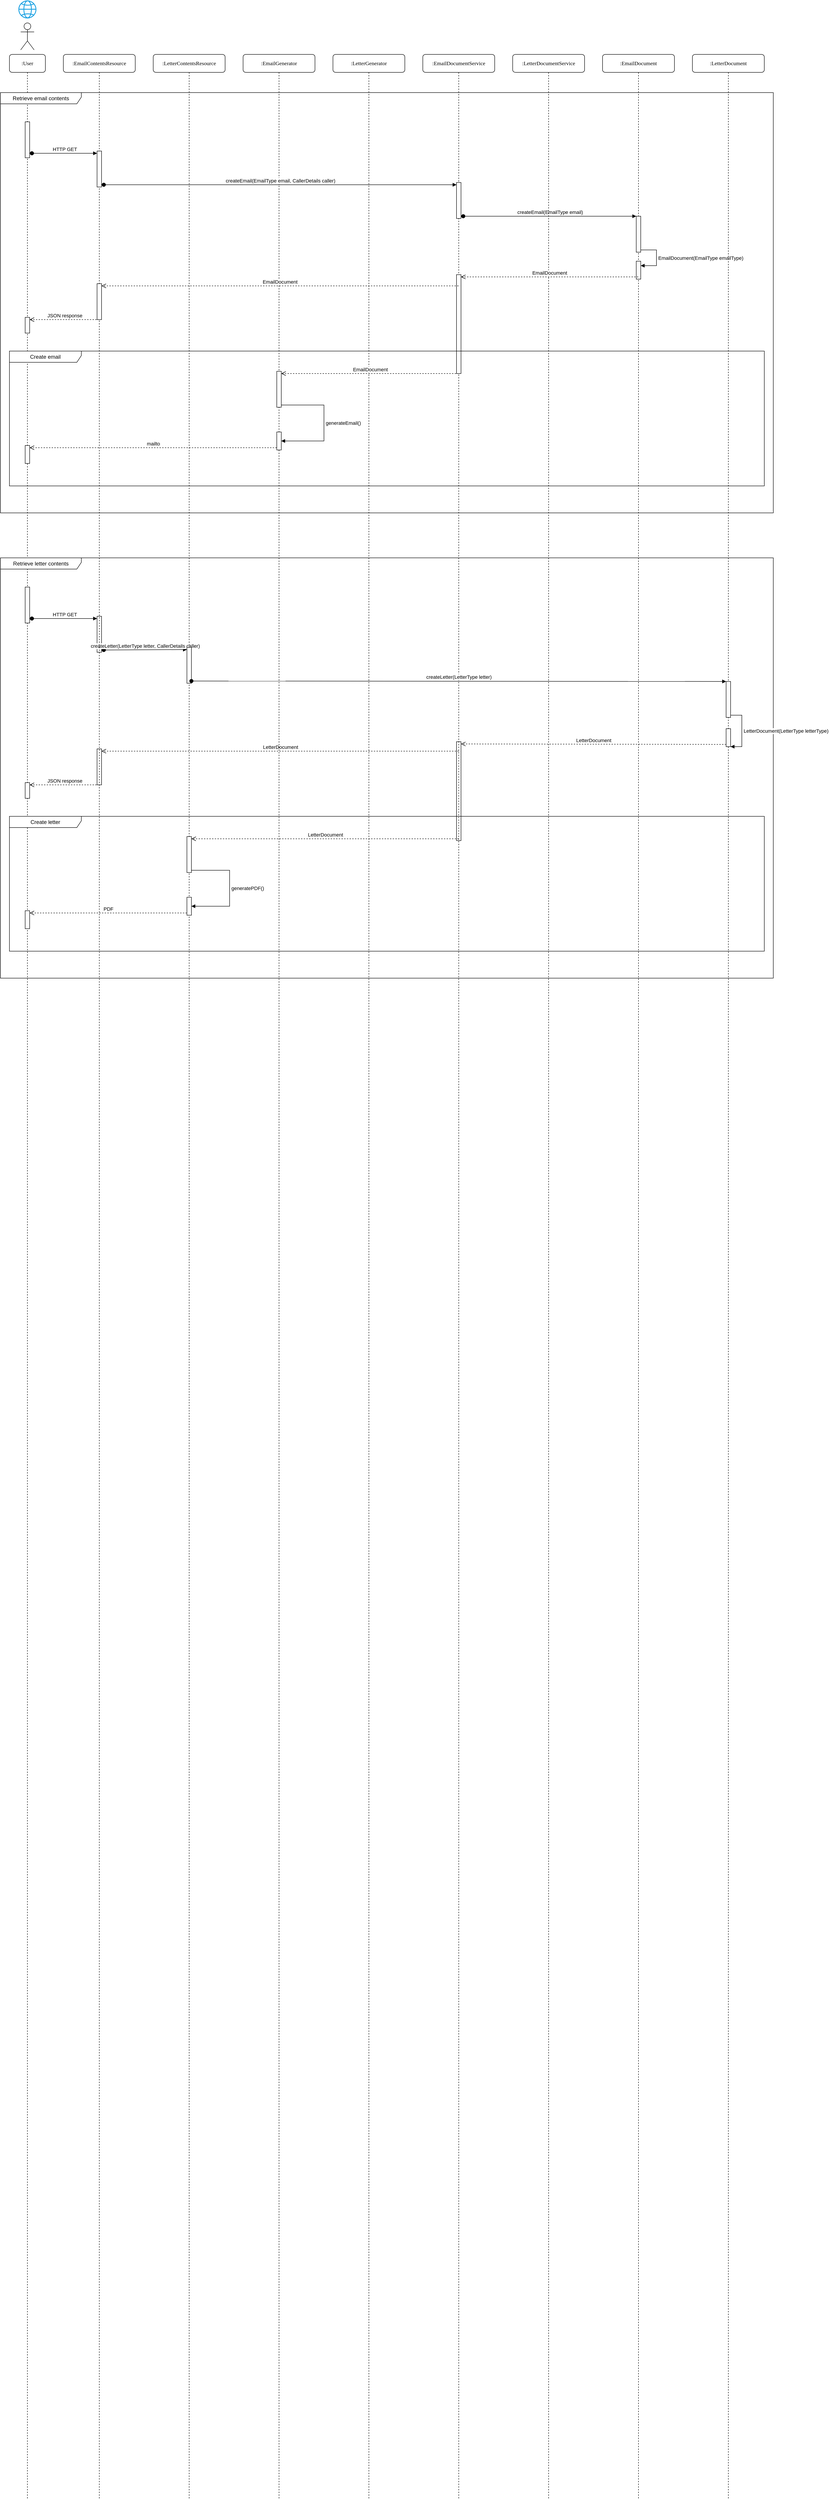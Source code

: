 <mxfile version="24.2.1" type="github">
  <diagram name="Page-1" id="13e1069c-82ec-6db2-03f1-153e76fe0fe0">
    <mxGraphModel dx="1960" dy="423" grid="1" gridSize="10" guides="1" tooltips="1" connect="1" arrows="1" fold="1" page="1" pageScale="1" pageWidth="1100" pageHeight="850" background="none" math="0" shadow="0">
      <root>
        <mxCell id="0" />
        <mxCell id="1" parent="0" />
        <mxCell id="2ybR_Enmwmyk68wynfg2-206" value=":User" style="shape=umlLifeline;perimeter=lifelinePerimeter;whiteSpace=wrap;html=1;container=1;collapsible=0;recursiveResize=0;outlineConnect=0;rounded=1;shadow=0;comic=0;labelBackgroundColor=none;strokeWidth=1;fontFamily=Verdana;fontSize=12;align=center;" parent="1" vertex="1">
          <mxGeometry x="-1080" y="140" width="80" height="5439" as="geometry" />
        </mxCell>
        <mxCell id="2KljRyAJOcrQRhTc1DdN-31" value="" style="html=1;points=[[0,0,0,0,5],[0,1,0,0,-5],[1,0,0,0,5],[1,1,0,0,-5]];perimeter=orthogonalPerimeter;outlineConnect=0;targetShapes=umlLifeline;portConstraint=eastwest;newEdgeStyle={&quot;curved&quot;:0,&quot;rounded&quot;:0};" vertex="1" parent="2ybR_Enmwmyk68wynfg2-206">
          <mxGeometry x="35" y="870" width="10" height="40" as="geometry" />
        </mxCell>
        <mxCell id="2KljRyAJOcrQRhTc1DdN-58" value="" style="html=1;points=[[0,0,0,0,5],[0,1,0,0,-5],[1,0,0,0,5],[1,1,0,0,-5]];perimeter=orthogonalPerimeter;outlineConnect=0;targetShapes=umlLifeline;portConstraint=eastwest;newEdgeStyle={&quot;curved&quot;:0,&quot;rounded&quot;:0};" vertex="1" parent="2ybR_Enmwmyk68wynfg2-206">
          <mxGeometry x="35" y="1905" width="10" height="40" as="geometry" />
        </mxCell>
        <mxCell id="2KljRyAJOcrQRhTc1DdN-59" value="" style="html=1;points=[[0,0,0,0,5],[0,1,0,0,-5],[1,0,0,0,5],[1,1,0,0,-5]];perimeter=orthogonalPerimeter;outlineConnect=0;targetShapes=umlLifeline;portConstraint=eastwest;newEdgeStyle={&quot;curved&quot;:0,&quot;rounded&quot;:0};" vertex="1" parent="2ybR_Enmwmyk68wynfg2-206">
          <mxGeometry x="195" y="1250" width="10" height="80" as="geometry" />
        </mxCell>
        <mxCell id="2KljRyAJOcrQRhTc1DdN-60" value="Retrieve letter contents" style="shape=umlFrame;whiteSpace=wrap;html=1;pointerEvents=0;width=180;height=25;" vertex="1" parent="2ybR_Enmwmyk68wynfg2-206">
          <mxGeometry x="-20" y="1120" width="1720" height="935" as="geometry" />
        </mxCell>
        <mxCell id="2KljRyAJOcrQRhTc1DdN-61" value="" style="html=1;points=[[0,0,0,0,5],[0,1,0,0,-5],[1,0,0,0,5],[1,1,0,0,-5]];perimeter=orthogonalPerimeter;outlineConnect=0;targetShapes=umlLifeline;portConstraint=eastwest;newEdgeStyle={&quot;curved&quot;:0,&quot;rounded&quot;:0};" vertex="1" parent="2ybR_Enmwmyk68wynfg2-206">
          <mxGeometry x="35" y="1185" width="10" height="80" as="geometry" />
        </mxCell>
        <mxCell id="2KljRyAJOcrQRhTc1DdN-64" value="" style="html=1;points=[[0,0,0,0,5],[0,1,0,0,-5],[1,0,0,0,5],[1,1,0,0,-5]];perimeter=orthogonalPerimeter;outlineConnect=0;targetShapes=umlLifeline;portConstraint=eastwest;newEdgeStyle={&quot;curved&quot;:0,&quot;rounded&quot;:0};" vertex="1" parent="2ybR_Enmwmyk68wynfg2-206">
          <mxGeometry x="995" y="1529" width="10" height="220" as="geometry" />
        </mxCell>
        <mxCell id="2KljRyAJOcrQRhTc1DdN-68" value="Create letter" style="shape=umlFrame;whiteSpace=wrap;html=1;pointerEvents=0;width=160;height=25;" vertex="1" parent="2ybR_Enmwmyk68wynfg2-206">
          <mxGeometry y="1695" width="1680" height="300" as="geometry" />
        </mxCell>
        <mxCell id="2KljRyAJOcrQRhTc1DdN-69" value="HTTP GET" style="html=1;verticalAlign=bottom;startArrow=oval;startFill=1;endArrow=block;startSize=8;curved=0;rounded=0;entryX=0;entryY=0;entryDx=0;entryDy=5;entryPerimeter=0;" edge="1" parent="2ybR_Enmwmyk68wynfg2-206" target="2KljRyAJOcrQRhTc1DdN-59">
          <mxGeometry width="60" relative="1" as="geometry">
            <mxPoint x="50" y="1255" as="sourcePoint" />
            <mxPoint x="110" y="1255" as="targetPoint" />
          </mxGeometry>
        </mxCell>
        <mxCell id="2KljRyAJOcrQRhTc1DdN-70" value="createLetter(LetterType letter, CallerDetails caller)" style="html=1;verticalAlign=bottom;startArrow=oval;startFill=1;endArrow=block;startSize=8;curved=0;rounded=0;entryX=0;entryY=0;entryDx=0;entryDy=5;entryPerimeter=0;" edge="1" parent="2ybR_Enmwmyk68wynfg2-206" target="2KljRyAJOcrQRhTc1DdN-62">
          <mxGeometry width="60" relative="1" as="geometry">
            <mxPoint x="210" y="1325" as="sourcePoint" />
            <mxPoint x="270" y="1325" as="targetPoint" />
          </mxGeometry>
        </mxCell>
        <mxCell id="2KljRyAJOcrQRhTc1DdN-72" value="" style="html=1;points=[[0,0,0,0,5],[0,1,0,0,-5],[1,0,0,0,5],[1,1,0,0,-5]];perimeter=orthogonalPerimeter;outlineConnect=0;targetShapes=umlLifeline;portConstraint=eastwest;newEdgeStyle={&quot;curved&quot;:0,&quot;rounded&quot;:0};" vertex="1" parent="2ybR_Enmwmyk68wynfg2-206">
          <mxGeometry x="195" y="1545" width="10" height="80" as="geometry" />
        </mxCell>
        <mxCell id="2KljRyAJOcrQRhTc1DdN-73" value="" style="html=1;points=[[0,0,0,0,5],[0,1,0,0,-5],[1,0,0,0,5],[1,1,0,0,-5]];perimeter=orthogonalPerimeter;outlineConnect=0;targetShapes=umlLifeline;portConstraint=eastwest;newEdgeStyle={&quot;curved&quot;:0,&quot;rounded&quot;:0};" vertex="1" parent="2ybR_Enmwmyk68wynfg2-206">
          <mxGeometry x="35" y="1620" width="10" height="35" as="geometry" />
        </mxCell>
        <mxCell id="2KljRyAJOcrQRhTc1DdN-74" value="JSON response" style="html=1;verticalAlign=bottom;endArrow=open;dashed=1;endSize=8;curved=0;rounded=0;entryX=1;entryY=0;entryDx=0;entryDy=5;entryPerimeter=0;" edge="1" parent="2ybR_Enmwmyk68wynfg2-206" target="2KljRyAJOcrQRhTc1DdN-73">
          <mxGeometry relative="1" as="geometry">
            <mxPoint x="200" y="1625" as="sourcePoint" />
            <mxPoint x="120" y="1625" as="targetPoint" />
          </mxGeometry>
        </mxCell>
        <mxCell id="2KljRyAJOcrQRhTc1DdN-75" value="LetterDocument" style="html=1;verticalAlign=bottom;endArrow=open;dashed=1;endSize=8;curved=0;rounded=0;entryX=1;entryY=0;entryDx=0;entryDy=5;entryPerimeter=0;" edge="1" parent="2ybR_Enmwmyk68wynfg2-206" target="2KljRyAJOcrQRhTc1DdN-72">
          <mxGeometry relative="1" as="geometry">
            <mxPoint x="1000" y="1550" as="sourcePoint" />
            <mxPoint x="920" y="1555" as="targetPoint" />
          </mxGeometry>
        </mxCell>
        <mxCell id="2KljRyAJOcrQRhTc1DdN-77" value="LetterDocument" style="html=1;verticalAlign=bottom;endArrow=open;dashed=1;endSize=8;curved=0;rounded=0;entryX=1;entryY=0;entryDx=0;entryDy=5;entryPerimeter=0;" edge="1" parent="2ybR_Enmwmyk68wynfg2-206" target="2KljRyAJOcrQRhTc1DdN-76">
          <mxGeometry relative="1" as="geometry">
            <mxPoint x="1000" y="1745" as="sourcePoint" />
            <mxPoint x="920" y="1745" as="targetPoint" />
          </mxGeometry>
        </mxCell>
        <mxCell id="7baba1c4bc27f4b0-8" value=":EmailContentsResource" style="shape=umlLifeline;perimeter=lifelinePerimeter;whiteSpace=wrap;html=1;container=1;collapsible=0;recursiveResize=0;outlineConnect=0;rounded=1;shadow=0;comic=0;labelBackgroundColor=none;strokeWidth=1;fontFamily=Verdana;fontSize=12;align=center;" parent="1" vertex="1">
          <mxGeometry x="-960" y="140" width="160" height="5439" as="geometry" />
        </mxCell>
        <mxCell id="2KljRyAJOcrQRhTc1DdN-5" value="" style="html=1;points=[[0,0,0,0,5],[0,1,0,0,-5],[1,0,0,0,5],[1,1,0,0,-5]];perimeter=orthogonalPerimeter;outlineConnect=0;targetShapes=umlLifeline;portConstraint=eastwest;newEdgeStyle={&quot;curved&quot;:0,&quot;rounded&quot;:0};" vertex="1" parent="7baba1c4bc27f4b0-8">
          <mxGeometry x="75" y="215" width="10" height="80" as="geometry" />
        </mxCell>
        <mxCell id="2ybR_Enmwmyk68wynfg2-215" value="" style="shape=umlActor;verticalLabelPosition=bottom;verticalAlign=top;html=1;" parent="1" vertex="1">
          <mxGeometry x="-1055" y="70" width="30" height="60" as="geometry" />
        </mxCell>
        <mxCell id="Pqkm6T4iRC-XtUFv7M2G-2" value=":LetterContentsResource" style="shape=umlLifeline;perimeter=lifelinePerimeter;whiteSpace=wrap;html=1;container=1;collapsible=0;recursiveResize=0;outlineConnect=0;rounded=1;shadow=0;comic=0;labelBackgroundColor=none;strokeWidth=1;fontFamily=Verdana;fontSize=12;align=center;" parent="1" vertex="1">
          <mxGeometry x="-760" y="140" width="160" height="5439" as="geometry" />
        </mxCell>
        <mxCell id="2KljRyAJOcrQRhTc1DdN-62" value="" style="html=1;points=[[0,0,0,0,5],[0,1,0,0,-5],[1,0,0,0,5],[1,1,0,0,-5]];perimeter=orthogonalPerimeter;outlineConnect=0;targetShapes=umlLifeline;portConstraint=eastwest;newEdgeStyle={&quot;curved&quot;:0,&quot;rounded&quot;:0};" vertex="1" parent="Pqkm6T4iRC-XtUFv7M2G-2">
          <mxGeometry x="75" y="1319" width="10" height="80" as="geometry" />
        </mxCell>
        <mxCell id="2KljRyAJOcrQRhTc1DdN-76" value="" style="html=1;points=[[0,0,0,0,5],[0,1,0,0,-5],[1,0,0,0,5],[1,1,0,0,-5]];perimeter=orthogonalPerimeter;outlineConnect=0;targetShapes=umlLifeline;portConstraint=eastwest;newEdgeStyle={&quot;curved&quot;:0,&quot;rounded&quot;:0};" vertex="1" parent="Pqkm6T4iRC-XtUFv7M2G-2">
          <mxGeometry x="75" y="1740" width="10" height="80" as="geometry" />
        </mxCell>
        <mxCell id="2KljRyAJOcrQRhTc1DdN-78" value="" style="html=1;points=[[0,0,0,0,5],[0,1,0,0,-5],[1,0,0,0,5],[1,1,0,0,-5]];perimeter=orthogonalPerimeter;outlineConnect=0;targetShapes=umlLifeline;portConstraint=eastwest;newEdgeStyle={&quot;curved&quot;:0,&quot;rounded&quot;:0};" vertex="1" parent="Pqkm6T4iRC-XtUFv7M2G-2">
          <mxGeometry x="75" y="1875" width="10" height="40" as="geometry" />
        </mxCell>
        <mxCell id="2KljRyAJOcrQRhTc1DdN-79" value="generatePDF()" style="html=1;align=left;spacingLeft=2;endArrow=block;rounded=0;edgeStyle=orthogonalEdgeStyle;curved=0;rounded=0;exitX=1;exitY=1;exitDx=0;exitDy=-5;exitPerimeter=0;" edge="1" parent="Pqkm6T4iRC-XtUFv7M2G-2" source="2KljRyAJOcrQRhTc1DdN-76" target="2KljRyAJOcrQRhTc1DdN-78">
          <mxGeometry relative="1" as="geometry">
            <mxPoint x="220" y="1865" as="sourcePoint" />
            <Array as="points">
              <mxPoint x="170" y="1815" />
              <mxPoint x="170" y="1895" />
            </Array>
          </mxGeometry>
        </mxCell>
        <mxCell id="Pqkm6T4iRC-XtUFv7M2G-3" value="" style="sketch=0;outlineConnect=0;fillColor=#1BA1E2;strokeColor=#006EAF;dashed=0;verticalLabelPosition=bottom;verticalAlign=top;align=center;html=1;fontSize=12;fontStyle=0;aspect=fixed;pointerEvents=1;shape=mxgraph.aws4.globe;fontColor=#ffffff;" parent="1" vertex="1">
          <mxGeometry x="-1060" y="20" width="40" height="40" as="geometry" />
        </mxCell>
        <mxCell id="2KljRyAJOcrQRhTc1DdN-1" value=":EmailGenerator" style="shape=umlLifeline;perimeter=lifelinePerimeter;whiteSpace=wrap;html=1;container=1;collapsible=0;recursiveResize=0;outlineConnect=0;rounded=1;shadow=0;comic=0;labelBackgroundColor=none;strokeWidth=1;fontFamily=Verdana;fontSize=12;align=center;" vertex="1" parent="1">
          <mxGeometry x="-560" y="140" width="160" height="5439" as="geometry" />
        </mxCell>
        <mxCell id="2KljRyAJOcrQRhTc1DdN-2" value=":LetterGenerator" style="shape=umlLifeline;perimeter=lifelinePerimeter;whiteSpace=wrap;html=1;container=1;collapsible=0;recursiveResize=0;outlineConnect=0;rounded=1;shadow=0;comic=0;labelBackgroundColor=none;strokeWidth=1;fontFamily=Verdana;fontSize=12;align=center;" vertex="1" parent="1">
          <mxGeometry x="-360" y="140" width="160" height="5439" as="geometry" />
        </mxCell>
        <mxCell id="2KljRyAJOcrQRhTc1DdN-3" value="Retrieve email contents" style="shape=umlFrame;whiteSpace=wrap;html=1;pointerEvents=0;width=180;height=25;" vertex="1" parent="1">
          <mxGeometry x="-1100" y="225" width="1720" height="935" as="geometry" />
        </mxCell>
        <mxCell id="2KljRyAJOcrQRhTc1DdN-4" value="" style="html=1;points=[[0,0,0,0,5],[0,1,0,0,-5],[1,0,0,0,5],[1,1,0,0,-5]];perimeter=orthogonalPerimeter;outlineConnect=0;targetShapes=umlLifeline;portConstraint=eastwest;newEdgeStyle={&quot;curved&quot;:0,&quot;rounded&quot;:0};" vertex="1" parent="1">
          <mxGeometry x="-1045" y="290" width="10" height="80" as="geometry" />
        </mxCell>
        <mxCell id="2KljRyAJOcrQRhTc1DdN-6" value=":EmailDocumentService" style="shape=umlLifeline;perimeter=lifelinePerimeter;whiteSpace=wrap;html=1;container=1;collapsible=0;recursiveResize=0;outlineConnect=0;rounded=1;shadow=0;comic=0;labelBackgroundColor=none;strokeWidth=1;fontFamily=Verdana;fontSize=12;align=center;" vertex="1" parent="1">
          <mxGeometry x="-160" y="140" width="160" height="5439" as="geometry" />
        </mxCell>
        <mxCell id="2KljRyAJOcrQRhTc1DdN-12" value="" style="html=1;points=[[0,0,0,0,5],[0,1,0,0,-5],[1,0,0,0,5],[1,1,0,0,-5]];perimeter=orthogonalPerimeter;outlineConnect=0;targetShapes=umlLifeline;portConstraint=eastwest;newEdgeStyle={&quot;curved&quot;:0,&quot;rounded&quot;:0};" vertex="1" parent="2KljRyAJOcrQRhTc1DdN-6">
          <mxGeometry x="75" y="285" width="10" height="80" as="geometry" />
        </mxCell>
        <mxCell id="2KljRyAJOcrQRhTc1DdN-15" value="createEmail(EmailType email)" style="html=1;verticalAlign=bottom;startArrow=oval;startFill=1;endArrow=block;startSize=8;curved=0;rounded=0;" edge="1" parent="2KljRyAJOcrQRhTc1DdN-6" target="2KljRyAJOcrQRhTc1DdN-14">
          <mxGeometry width="60" relative="1" as="geometry">
            <mxPoint x="90" y="360" as="sourcePoint" />
            <mxPoint x="150" y="360" as="targetPoint" />
          </mxGeometry>
        </mxCell>
        <mxCell id="2KljRyAJOcrQRhTc1DdN-18" value="" style="html=1;points=[[0,0,0,0,5],[0,1,0,0,-5],[1,0,0,0,5],[1,1,0,0,-5]];perimeter=orthogonalPerimeter;outlineConnect=0;targetShapes=umlLifeline;portConstraint=eastwest;newEdgeStyle={&quot;curved&quot;:0,&quot;rounded&quot;:0};" vertex="1" parent="2KljRyAJOcrQRhTc1DdN-6">
          <mxGeometry x="75" y="490" width="10" height="220" as="geometry" />
        </mxCell>
        <mxCell id="2KljRyAJOcrQRhTc1DdN-7" value=":LetterDocumentService" style="shape=umlLifeline;perimeter=lifelinePerimeter;whiteSpace=wrap;html=1;container=1;collapsible=0;recursiveResize=0;outlineConnect=0;rounded=1;shadow=0;comic=0;labelBackgroundColor=none;strokeWidth=1;fontFamily=Verdana;fontSize=12;align=center;" vertex="1" parent="1">
          <mxGeometry x="40" y="140" width="160" height="5439" as="geometry" />
        </mxCell>
        <mxCell id="2KljRyAJOcrQRhTc1DdN-8" value=":EmailDocument" style="shape=umlLifeline;perimeter=lifelinePerimeter;whiteSpace=wrap;html=1;container=1;collapsible=0;recursiveResize=0;outlineConnect=0;rounded=1;shadow=0;comic=0;labelBackgroundColor=none;strokeWidth=1;fontFamily=Verdana;fontSize=12;align=center;" vertex="1" parent="1">
          <mxGeometry x="240" y="140" width="160" height="5439" as="geometry" />
        </mxCell>
        <mxCell id="2KljRyAJOcrQRhTc1DdN-14" value="" style="html=1;points=[[0,0,0,0,5],[0,1,0,0,-5],[1,0,0,0,5],[1,1,0,0,-5]];perimeter=orthogonalPerimeter;outlineConnect=0;targetShapes=umlLifeline;portConstraint=eastwest;newEdgeStyle={&quot;curved&quot;:0,&quot;rounded&quot;:0};" vertex="1" parent="2KljRyAJOcrQRhTc1DdN-8">
          <mxGeometry x="75" y="360" width="10" height="80" as="geometry" />
        </mxCell>
        <mxCell id="2KljRyAJOcrQRhTc1DdN-16" value="" style="html=1;points=[[0,0,0,0,5],[0,1,0,0,-5],[1,0,0,0,5],[1,1,0,0,-5]];perimeter=orthogonalPerimeter;outlineConnect=0;targetShapes=umlLifeline;portConstraint=eastwest;newEdgeStyle={&quot;curved&quot;:0,&quot;rounded&quot;:0};" vertex="1" parent="2KljRyAJOcrQRhTc1DdN-8">
          <mxGeometry x="75" y="460" width="10" height="40" as="geometry" />
        </mxCell>
        <mxCell id="2KljRyAJOcrQRhTc1DdN-17" value="EmailDocument(EmailType emailType)" style="html=1;align=left;spacingLeft=2;endArrow=block;rounded=0;edgeStyle=orthogonalEdgeStyle;curved=0;rounded=0;exitX=1;exitY=1;exitDx=0;exitDy=-5;exitPerimeter=0;" edge="1" target="2KljRyAJOcrQRhTc1DdN-16" parent="2KljRyAJOcrQRhTc1DdN-8" source="2KljRyAJOcrQRhTc1DdN-14">
          <mxGeometry relative="1" as="geometry">
            <mxPoint y="440" as="sourcePoint" />
            <Array as="points">
              <mxPoint x="120" y="435" />
              <mxPoint x="120" y="470" />
            </Array>
          </mxGeometry>
        </mxCell>
        <mxCell id="2KljRyAJOcrQRhTc1DdN-9" value=":LetterDocument" style="shape=umlLifeline;perimeter=lifelinePerimeter;whiteSpace=wrap;html=1;container=1;collapsible=0;recursiveResize=0;outlineConnect=0;rounded=1;shadow=0;comic=0;labelBackgroundColor=none;strokeWidth=1;fontFamily=Verdana;fontSize=12;align=center;" vertex="1" parent="1">
          <mxGeometry x="440" y="140" width="160" height="5439" as="geometry" />
        </mxCell>
        <mxCell id="2KljRyAJOcrQRhTc1DdN-65" value="" style="html=1;points=[[0,0,0,0,5],[0,1,0,0,-5],[1,0,0,0,5],[1,1,0,0,-5]];perimeter=orthogonalPerimeter;outlineConnect=0;targetShapes=umlLifeline;portConstraint=eastwest;newEdgeStyle={&quot;curved&quot;:0,&quot;rounded&quot;:0};" vertex="1" parent="2KljRyAJOcrQRhTc1DdN-9">
          <mxGeometry x="75" y="1395" width="10" height="80" as="geometry" />
        </mxCell>
        <mxCell id="2KljRyAJOcrQRhTc1DdN-66" value="" style="html=1;points=[[0,0,0,0,5],[0,1,0,0,-5],[1,0,0,0,5],[1,1,0,0,-5]];perimeter=orthogonalPerimeter;outlineConnect=0;targetShapes=umlLifeline;portConstraint=eastwest;newEdgeStyle={&quot;curved&quot;:0,&quot;rounded&quot;:0};" vertex="1" parent="2KljRyAJOcrQRhTc1DdN-9">
          <mxGeometry x="75" y="1500" width="10" height="40" as="geometry" />
        </mxCell>
        <mxCell id="2KljRyAJOcrQRhTc1DdN-67" value="LetterDocument(LetterType letterType)" style="html=1;align=left;spacingLeft=2;endArrow=block;rounded=0;edgeStyle=orthogonalEdgeStyle;curved=0;rounded=0;exitX=1;exitY=1;exitDx=0;exitDy=-5;exitPerimeter=0;" edge="1" parent="2KljRyAJOcrQRhTc1DdN-9" source="2KljRyAJOcrQRhTc1DdN-65" target="2KljRyAJOcrQRhTc1DdN-66">
          <mxGeometry relative="1" as="geometry">
            <mxPoint x="-45" y="1475" as="sourcePoint" />
            <Array as="points">
              <mxPoint x="110" y="1470" />
              <mxPoint x="110" y="1540" />
            </Array>
          </mxGeometry>
        </mxCell>
        <mxCell id="2KljRyAJOcrQRhTc1DdN-10" value="Create email" style="shape=umlFrame;whiteSpace=wrap;html=1;pointerEvents=0;width=160;height=25;" vertex="1" parent="1">
          <mxGeometry x="-1080" y="800" width="1680" height="300" as="geometry" />
        </mxCell>
        <mxCell id="2KljRyAJOcrQRhTc1DdN-11" value="HTTP GET" style="html=1;verticalAlign=bottom;startArrow=oval;startFill=1;endArrow=block;startSize=8;curved=0;rounded=0;entryX=0;entryY=0;entryDx=0;entryDy=5;entryPerimeter=0;" edge="1" parent="1" target="2KljRyAJOcrQRhTc1DdN-5">
          <mxGeometry width="60" relative="1" as="geometry">
            <mxPoint x="-1030" y="360" as="sourcePoint" />
            <mxPoint x="-970" y="360" as="targetPoint" />
          </mxGeometry>
        </mxCell>
        <mxCell id="2KljRyAJOcrQRhTc1DdN-13" value="createEmail(EmailType email, CallerDetails caller)" style="html=1;verticalAlign=bottom;startArrow=oval;startFill=1;endArrow=block;startSize=8;curved=0;rounded=0;entryX=0;entryY=0;entryDx=0;entryDy=5;entryPerimeter=0;" edge="1" parent="1" target="2KljRyAJOcrQRhTc1DdN-12">
          <mxGeometry width="60" relative="1" as="geometry">
            <mxPoint x="-870" y="430" as="sourcePoint" />
            <mxPoint x="-810" y="430" as="targetPoint" />
          </mxGeometry>
        </mxCell>
        <mxCell id="2KljRyAJOcrQRhTc1DdN-19" value="EmailDocument" style="html=1;verticalAlign=bottom;endArrow=open;dashed=1;endSize=8;curved=0;rounded=0;entryX=1;entryY=0;entryDx=0;entryDy=5;entryPerimeter=0;" edge="1" parent="1" source="2KljRyAJOcrQRhTc1DdN-8" target="2KljRyAJOcrQRhTc1DdN-18">
          <mxGeometry relative="1" as="geometry">
            <mxPoint x="290" y="640" as="sourcePoint" />
            <mxPoint x="210" y="640" as="targetPoint" />
          </mxGeometry>
        </mxCell>
        <mxCell id="2KljRyAJOcrQRhTc1DdN-21" value="" style="html=1;points=[[0,0,0,0,5],[0,1,0,0,-5],[1,0,0,0,5],[1,1,0,0,-5]];perimeter=orthogonalPerimeter;outlineConnect=0;targetShapes=umlLifeline;portConstraint=eastwest;newEdgeStyle={&quot;curved&quot;:0,&quot;rounded&quot;:0};" vertex="1" parent="1">
          <mxGeometry x="-885" y="650" width="10" height="80" as="geometry" />
        </mxCell>
        <mxCell id="2KljRyAJOcrQRhTc1DdN-23" value="" style="html=1;points=[[0,0,0,0,5],[0,1,0,0,-5],[1,0,0,0,5],[1,1,0,0,-5]];perimeter=orthogonalPerimeter;outlineConnect=0;targetShapes=umlLifeline;portConstraint=eastwest;newEdgeStyle={&quot;curved&quot;:0,&quot;rounded&quot;:0};" vertex="1" parent="1">
          <mxGeometry x="-1045" y="725" width="10" height="35" as="geometry" />
        </mxCell>
        <mxCell id="2KljRyAJOcrQRhTc1DdN-24" value="JSON response" style="html=1;verticalAlign=bottom;endArrow=open;dashed=1;endSize=8;curved=0;rounded=0;entryX=1;entryY=0;entryDx=0;entryDy=5;entryPerimeter=0;" edge="1" parent="1" target="2KljRyAJOcrQRhTc1DdN-23">
          <mxGeometry relative="1" as="geometry">
            <mxPoint x="-880" y="730" as="sourcePoint" />
            <mxPoint x="-960" y="730" as="targetPoint" />
          </mxGeometry>
        </mxCell>
        <mxCell id="2KljRyAJOcrQRhTc1DdN-22" value="EmailDocument" style="html=1;verticalAlign=bottom;endArrow=open;dashed=1;endSize=8;curved=0;rounded=0;entryX=1;entryY=0;entryDx=0;entryDy=5;entryPerimeter=0;" edge="1" parent="1" source="2KljRyAJOcrQRhTc1DdN-6" target="2KljRyAJOcrQRhTc1DdN-21">
          <mxGeometry relative="1" as="geometry">
            <mxPoint x="-80" y="660" as="sourcePoint" />
            <mxPoint x="-160" y="660" as="targetPoint" />
          </mxGeometry>
        </mxCell>
        <mxCell id="2KljRyAJOcrQRhTc1DdN-25" value="" style="html=1;points=[[0,0,0,0,5],[0,1,0,0,-5],[1,0,0,0,5],[1,1,0,0,-5]];perimeter=orthogonalPerimeter;outlineConnect=0;targetShapes=umlLifeline;portConstraint=eastwest;newEdgeStyle={&quot;curved&quot;:0,&quot;rounded&quot;:0};" vertex="1" parent="1">
          <mxGeometry x="-485" y="845" width="10" height="80" as="geometry" />
        </mxCell>
        <mxCell id="2KljRyAJOcrQRhTc1DdN-27" value="EmailDocument" style="html=1;verticalAlign=bottom;endArrow=open;dashed=1;endSize=8;curved=0;rounded=0;entryX=1;entryY=0;entryDx=0;entryDy=5;entryPerimeter=0;" edge="1" parent="1" target="2KljRyAJOcrQRhTc1DdN-25">
          <mxGeometry relative="1" as="geometry">
            <mxPoint x="-80" y="850" as="sourcePoint" />
            <mxPoint x="-160" y="850" as="targetPoint" />
          </mxGeometry>
        </mxCell>
        <mxCell id="2KljRyAJOcrQRhTc1DdN-28" value="" style="html=1;points=[[0,0,0,0,5],[0,1,0,0,-5],[1,0,0,0,5],[1,1,0,0,-5]];perimeter=orthogonalPerimeter;outlineConnect=0;targetShapes=umlLifeline;portConstraint=eastwest;newEdgeStyle={&quot;curved&quot;:0,&quot;rounded&quot;:0};" vertex="1" parent="1">
          <mxGeometry x="-485" y="980" width="10" height="40" as="geometry" />
        </mxCell>
        <mxCell id="2KljRyAJOcrQRhTc1DdN-29" value="generateEmail()" style="html=1;align=left;spacingLeft=2;endArrow=block;rounded=0;edgeStyle=orthogonalEdgeStyle;curved=0;rounded=0;exitX=1;exitY=1;exitDx=0;exitDy=-5;exitPerimeter=0;" edge="1" target="2KljRyAJOcrQRhTc1DdN-28" parent="1" source="2KljRyAJOcrQRhTc1DdN-25">
          <mxGeometry relative="1" as="geometry">
            <mxPoint x="-410" y="970" as="sourcePoint" />
            <Array as="points">
              <mxPoint x="-380" y="920" />
              <mxPoint x="-380" y="1000" />
            </Array>
          </mxGeometry>
        </mxCell>
        <mxCell id="2KljRyAJOcrQRhTc1DdN-33" value="mailto" style="html=1;verticalAlign=bottom;endArrow=open;dashed=1;endSize=8;curved=0;rounded=0;exitX=0;exitY=1;exitDx=0;exitDy=-5;exitPerimeter=0;entryX=1;entryY=0;entryDx=0;entryDy=5;entryPerimeter=0;" edge="1" parent="1" source="2KljRyAJOcrQRhTc1DdN-28" target="2KljRyAJOcrQRhTc1DdN-31">
          <mxGeometry relative="1" as="geometry">
            <mxPoint x="-590" y="1010" as="sourcePoint" />
            <mxPoint x="-670" y="1010" as="targetPoint" />
          </mxGeometry>
        </mxCell>
        <mxCell id="2KljRyAJOcrQRhTc1DdN-63" value="createLetter(LetterType letter)" style="html=1;verticalAlign=bottom;startArrow=oval;startFill=1;endArrow=block;startSize=8;curved=0;rounded=0;exitX=1;exitY=1;exitDx=0;exitDy=-5;exitPerimeter=0;" edge="1" parent="1" target="2KljRyAJOcrQRhTc1DdN-65" source="2KljRyAJOcrQRhTc1DdN-62">
          <mxGeometry width="60" relative="1" as="geometry">
            <mxPoint x="-70" y="1535" as="sourcePoint" />
            <mxPoint x="-10" y="1535" as="targetPoint" />
          </mxGeometry>
        </mxCell>
        <mxCell id="2KljRyAJOcrQRhTc1DdN-71" value="LetterDocument" style="html=1;verticalAlign=bottom;endArrow=open;dashed=1;endSize=8;curved=0;rounded=0;entryX=1;entryY=0;entryDx=0;entryDy=5;entryPerimeter=0;exitX=0;exitY=1;exitDx=0;exitDy=-5;exitPerimeter=0;" edge="1" parent="1" target="2KljRyAJOcrQRhTc1DdN-64" source="2KljRyAJOcrQRhTc1DdN-66">
          <mxGeometry relative="1" as="geometry">
            <mxPoint x="320" y="1670" as="sourcePoint" />
            <mxPoint x="210" y="1675" as="targetPoint" />
          </mxGeometry>
        </mxCell>
        <mxCell id="2KljRyAJOcrQRhTc1DdN-80" value="PDF" style="html=1;verticalAlign=bottom;endArrow=open;dashed=1;endSize=8;curved=0;rounded=0;exitX=0;exitY=1;exitDx=0;exitDy=-5;exitPerimeter=0;entryX=1;entryY=0;entryDx=0;entryDy=5;entryPerimeter=0;" edge="1" parent="1" source="2KljRyAJOcrQRhTc1DdN-78" target="2KljRyAJOcrQRhTc1DdN-58">
          <mxGeometry relative="1" as="geometry">
            <mxPoint x="-590" y="2045" as="sourcePoint" />
            <mxPoint x="-670" y="2045" as="targetPoint" />
          </mxGeometry>
        </mxCell>
      </root>
    </mxGraphModel>
  </diagram>
</mxfile>
